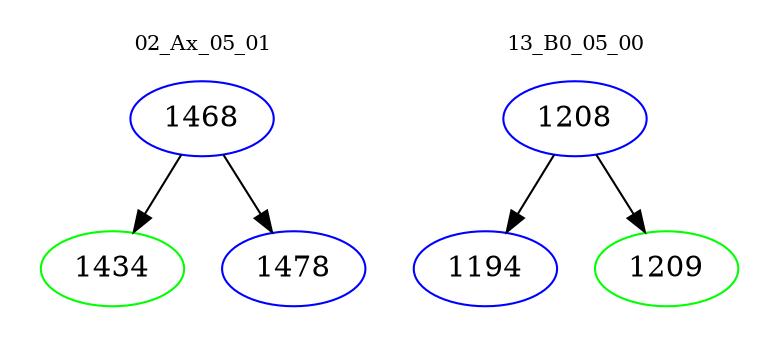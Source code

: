 digraph{
subgraph cluster_0 {
color = white
label = "02_Ax_05_01";
fontsize=10;
T0_1468 [label="1468", color="blue"]
T0_1468 -> T0_1434 [color="black"]
T0_1434 [label="1434", color="green"]
T0_1468 -> T0_1478 [color="black"]
T0_1478 [label="1478", color="blue"]
}
subgraph cluster_1 {
color = white
label = "13_B0_05_00";
fontsize=10;
T1_1208 [label="1208", color="blue"]
T1_1208 -> T1_1194 [color="black"]
T1_1194 [label="1194", color="blue"]
T1_1208 -> T1_1209 [color="black"]
T1_1209 [label="1209", color="green"]
}
}
